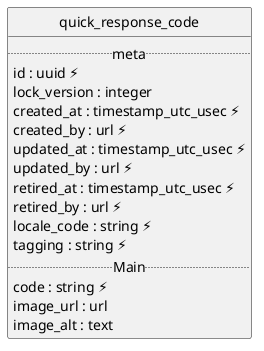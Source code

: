 @startuml uml
skinparam monochrome true
skinparam linetype ortho
hide circle

entity quick_response_code {
  .. meta ..
  id : uuid ⚡
  lock_version : integer
  created_at : timestamp_utc_usec ⚡
  created_by : url ⚡
  updated_at : timestamp_utc_usec ⚡
  updated_by : url ⚡
  retired_at : timestamp_utc_usec ⚡
  retired_by : url ⚡
  locale_code : string ⚡
  tagging : string ⚡
  .. Main ..
  code : string ⚡
  image_url : url
  image_alt : text
}

@enduml
